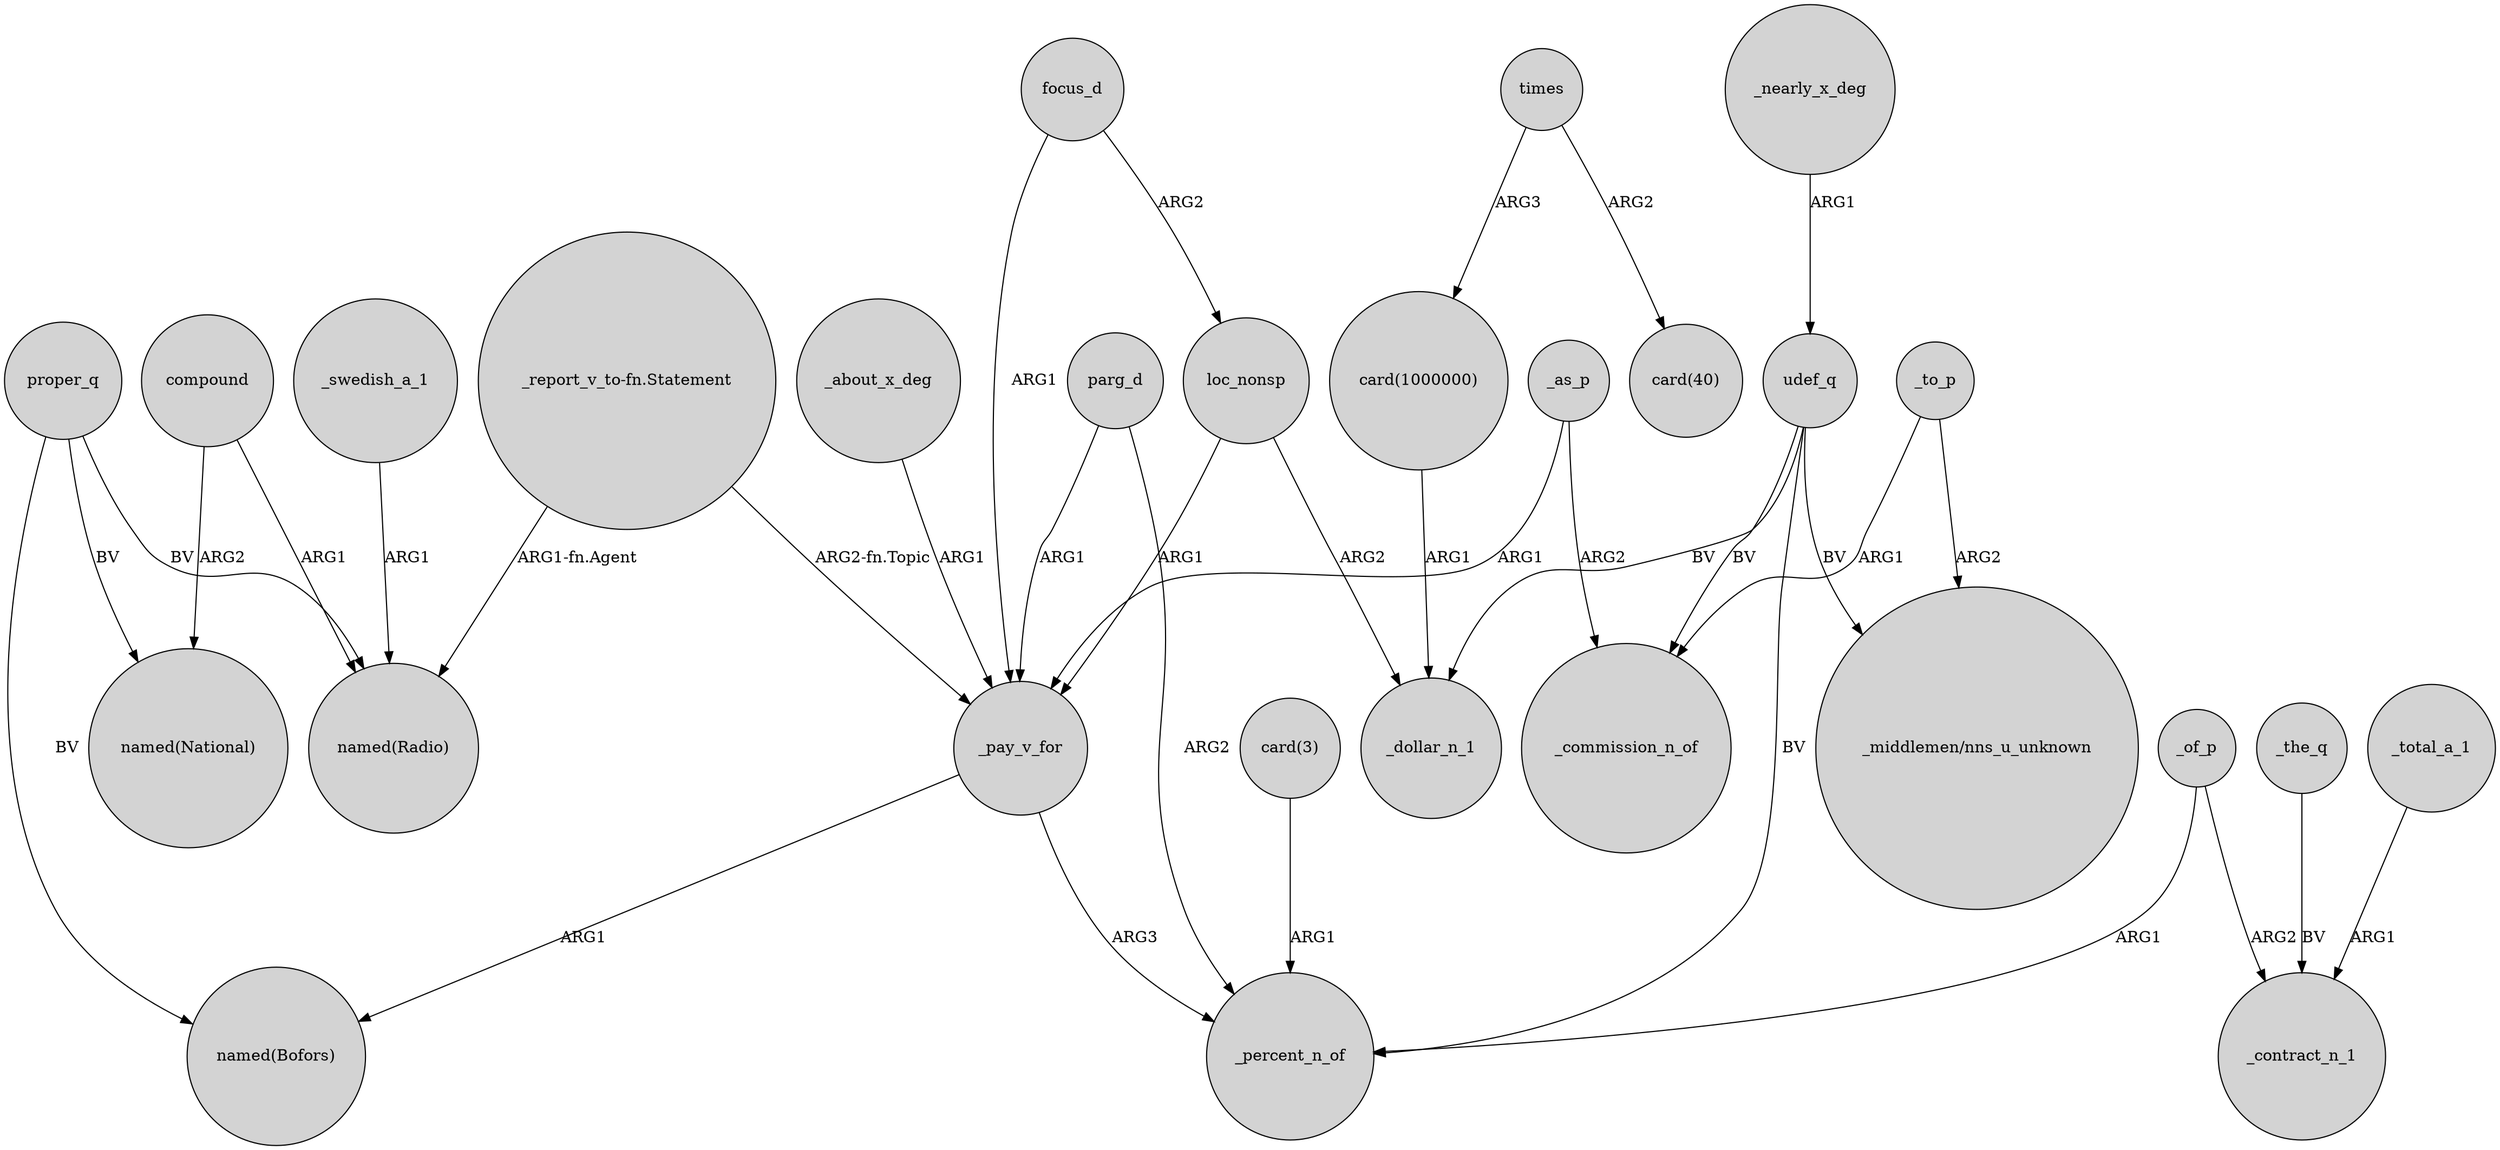 digraph {
	node [shape=circle style=filled]
	_to_p -> "_middlemen/nns_u_unknown" [label=ARG2]
	focus_d -> loc_nonsp [label=ARG2]
	"card(1000000)" -> _dollar_n_1 [label=ARG1]
	_of_p -> _contract_n_1 [label=ARG2]
	"_report_v_to-fn.Statement" -> "named(Radio)" [label="ARG1-fn.Agent"]
	proper_q -> "named(Bofors)" [label=BV]
	_pay_v_for -> _percent_n_of [label=ARG3]
	times -> "card(40)" [label=ARG2]
	_pay_v_for -> "named(Bofors)" [label=ARG1]
	"_report_v_to-fn.Statement" -> _pay_v_for [label="ARG2-fn.Topic"]
	focus_d -> _pay_v_for [label=ARG1]
	loc_nonsp -> _dollar_n_1 [label=ARG2]
	proper_q -> "named(Radio)" [label=BV]
	_to_p -> _commission_n_of [label=ARG1]
	_swedish_a_1 -> "named(Radio)" [label=ARG1]
	parg_d -> _percent_n_of [label=ARG2]
	_about_x_deg -> _pay_v_for [label=ARG1]
	_of_p -> _percent_n_of [label=ARG1]
	compound -> "named(National)" [label=ARG2]
	_the_q -> _contract_n_1 [label=BV]
	_as_p -> _pay_v_for [label=ARG1]
	times -> "card(1000000)" [label=ARG3]
	udef_q -> "_middlemen/nns_u_unknown" [label=BV]
	compound -> "named(Radio)" [label=ARG1]
	_nearly_x_deg -> udef_q [label=ARG1]
	udef_q -> _commission_n_of [label=BV]
	_total_a_1 -> _contract_n_1 [label=ARG1]
	proper_q -> "named(National)" [label=BV]
	parg_d -> _pay_v_for [label=ARG1]
	udef_q -> _percent_n_of [label=BV]
	loc_nonsp -> _pay_v_for [label=ARG1]
	"card(3)" -> _percent_n_of [label=ARG1]
	udef_q -> _dollar_n_1 [label=BV]
	_as_p -> _commission_n_of [label=ARG2]
}
